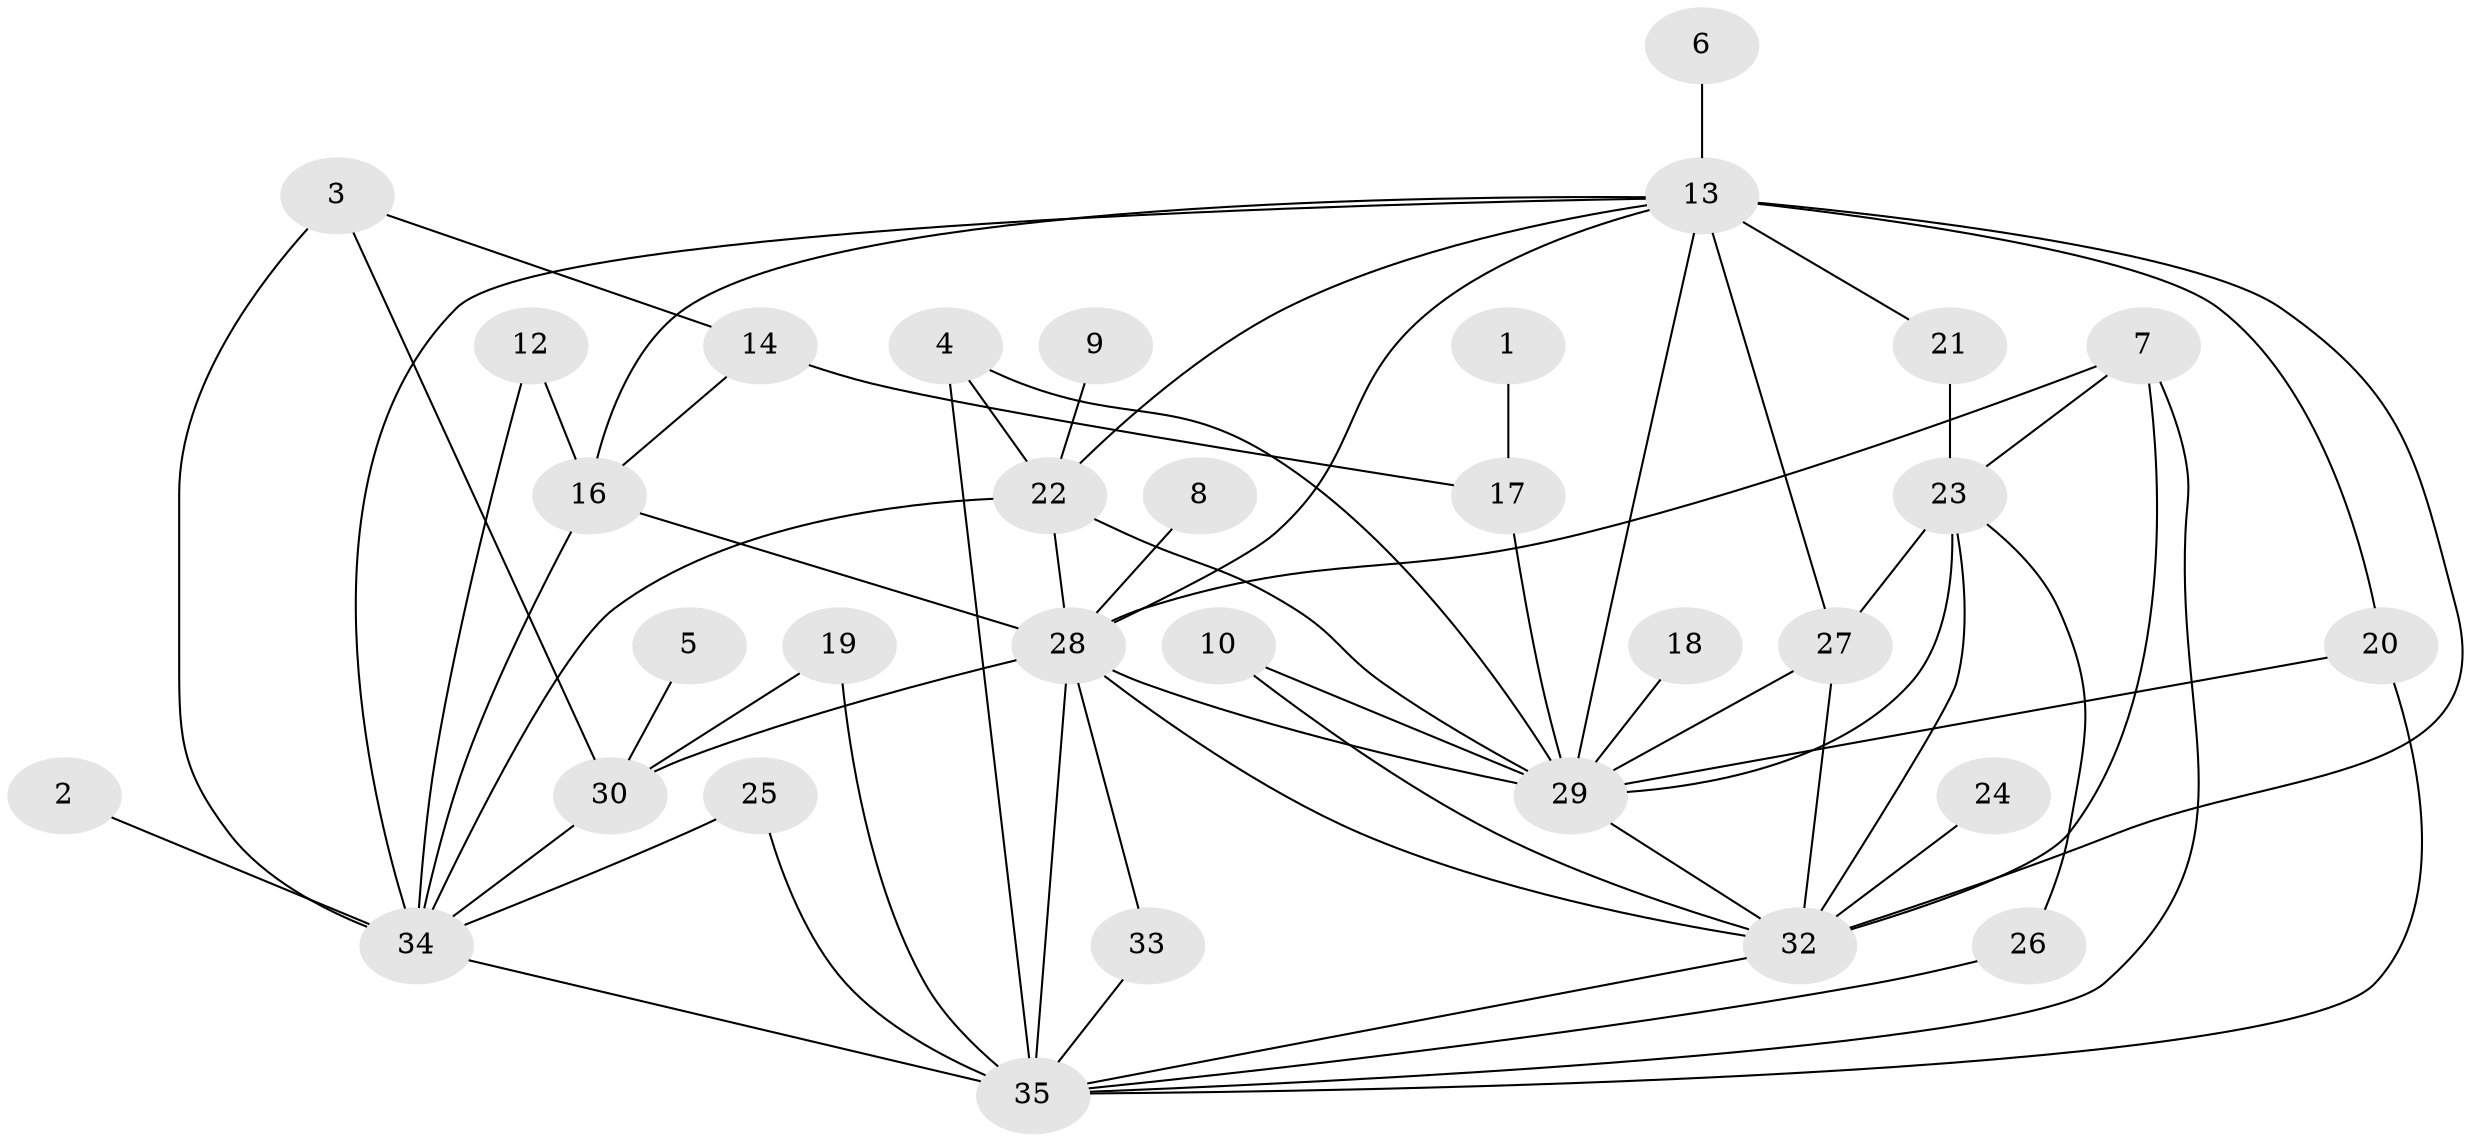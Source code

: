 // original degree distribution, {1: 0.17142857142857143, 2: 0.2571428571428571, 3: 0.18571428571428572, 4: 0.12857142857142856, 5: 0.15714285714285714, 8: 0.014285714285714285, 6: 0.05714285714285714, 0: 0.02857142857142857}
// Generated by graph-tools (version 1.1) at 2025/49/03/09/25 03:49:07]
// undirected, 32 vertices, 63 edges
graph export_dot {
graph [start="1"]
  node [color=gray90,style=filled];
  1;
  2;
  3;
  4;
  5;
  6;
  7;
  8;
  9;
  10;
  12;
  13;
  14;
  16;
  17;
  18;
  19;
  20;
  21;
  22;
  23;
  24;
  25;
  26;
  27;
  28;
  29;
  30;
  32;
  33;
  34;
  35;
  1 -- 17 [weight=1.0];
  2 -- 34 [weight=1.0];
  3 -- 14 [weight=1.0];
  3 -- 30 [weight=2.0];
  3 -- 34 [weight=1.0];
  4 -- 22 [weight=1.0];
  4 -- 29 [weight=1.0];
  4 -- 35 [weight=1.0];
  5 -- 30 [weight=1.0];
  6 -- 13 [weight=1.0];
  7 -- 23 [weight=1.0];
  7 -- 28 [weight=1.0];
  7 -- 32 [weight=1.0];
  7 -- 35 [weight=1.0];
  8 -- 28 [weight=1.0];
  9 -- 22 [weight=1.0];
  10 -- 29 [weight=1.0];
  10 -- 32 [weight=1.0];
  12 -- 16 [weight=2.0];
  12 -- 34 [weight=2.0];
  13 -- 16 [weight=1.0];
  13 -- 20 [weight=1.0];
  13 -- 21 [weight=1.0];
  13 -- 22 [weight=1.0];
  13 -- 27 [weight=1.0];
  13 -- 28 [weight=1.0];
  13 -- 29 [weight=2.0];
  13 -- 32 [weight=1.0];
  13 -- 34 [weight=1.0];
  14 -- 16 [weight=1.0];
  14 -- 17 [weight=1.0];
  16 -- 28 [weight=1.0];
  16 -- 34 [weight=1.0];
  17 -- 29 [weight=1.0];
  18 -- 29 [weight=1.0];
  19 -- 30 [weight=1.0];
  19 -- 35 [weight=1.0];
  20 -- 29 [weight=1.0];
  20 -- 35 [weight=1.0];
  21 -- 23 [weight=1.0];
  22 -- 28 [weight=1.0];
  22 -- 29 [weight=2.0];
  22 -- 34 [weight=1.0];
  23 -- 26 [weight=1.0];
  23 -- 27 [weight=2.0];
  23 -- 29 [weight=1.0];
  23 -- 32 [weight=1.0];
  24 -- 32 [weight=1.0];
  25 -- 34 [weight=1.0];
  25 -- 35 [weight=1.0];
  26 -- 35 [weight=1.0];
  27 -- 29 [weight=1.0];
  27 -- 32 [weight=1.0];
  28 -- 29 [weight=1.0];
  28 -- 30 [weight=1.0];
  28 -- 32 [weight=1.0];
  28 -- 33 [weight=1.0];
  28 -- 35 [weight=1.0];
  29 -- 32 [weight=1.0];
  30 -- 34 [weight=1.0];
  32 -- 35 [weight=1.0];
  33 -- 35 [weight=1.0];
  34 -- 35 [weight=2.0];
}
